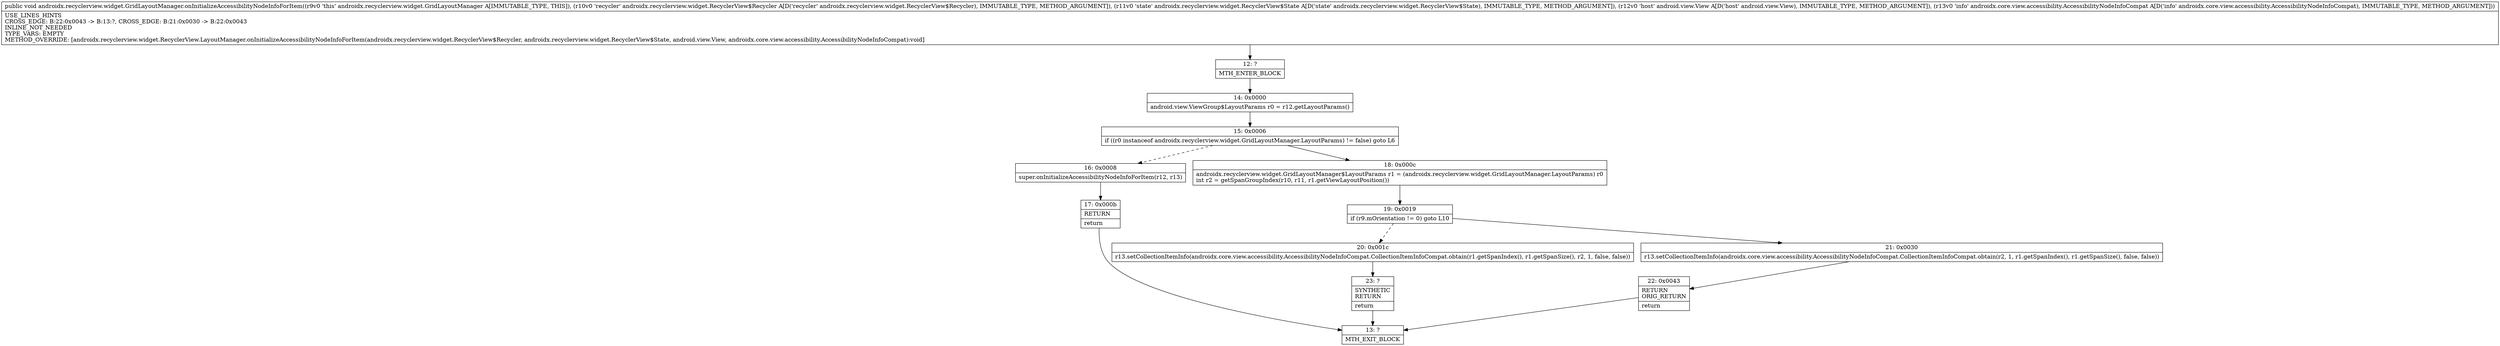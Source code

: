 digraph "CFG forandroidx.recyclerview.widget.GridLayoutManager.onInitializeAccessibilityNodeInfoForItem(Landroidx\/recyclerview\/widget\/RecyclerView$Recycler;Landroidx\/recyclerview\/widget\/RecyclerView$State;Landroid\/view\/View;Landroidx\/core\/view\/accessibility\/AccessibilityNodeInfoCompat;)V" {
Node_12 [shape=record,label="{12\:\ ?|MTH_ENTER_BLOCK\l}"];
Node_14 [shape=record,label="{14\:\ 0x0000|android.view.ViewGroup$LayoutParams r0 = r12.getLayoutParams()\l}"];
Node_15 [shape=record,label="{15\:\ 0x0006|if ((r0 instanceof androidx.recyclerview.widget.GridLayoutManager.LayoutParams) != false) goto L6\l}"];
Node_16 [shape=record,label="{16\:\ 0x0008|super.onInitializeAccessibilityNodeInfoForItem(r12, r13)\l}"];
Node_17 [shape=record,label="{17\:\ 0x000b|RETURN\l|return\l}"];
Node_13 [shape=record,label="{13\:\ ?|MTH_EXIT_BLOCK\l}"];
Node_18 [shape=record,label="{18\:\ 0x000c|androidx.recyclerview.widget.GridLayoutManager$LayoutParams r1 = (androidx.recyclerview.widget.GridLayoutManager.LayoutParams) r0\lint r2 = getSpanGroupIndex(r10, r11, r1.getViewLayoutPosition())\l}"];
Node_19 [shape=record,label="{19\:\ 0x0019|if (r9.mOrientation != 0) goto L10\l}"];
Node_20 [shape=record,label="{20\:\ 0x001c|r13.setCollectionItemInfo(androidx.core.view.accessibility.AccessibilityNodeInfoCompat.CollectionItemInfoCompat.obtain(r1.getSpanIndex(), r1.getSpanSize(), r2, 1, false, false))\l}"];
Node_23 [shape=record,label="{23\:\ ?|SYNTHETIC\lRETURN\l|return\l}"];
Node_21 [shape=record,label="{21\:\ 0x0030|r13.setCollectionItemInfo(androidx.core.view.accessibility.AccessibilityNodeInfoCompat.CollectionItemInfoCompat.obtain(r2, 1, r1.getSpanIndex(), r1.getSpanSize(), false, false))\l}"];
Node_22 [shape=record,label="{22\:\ 0x0043|RETURN\lORIG_RETURN\l|return\l}"];
MethodNode[shape=record,label="{public void androidx.recyclerview.widget.GridLayoutManager.onInitializeAccessibilityNodeInfoForItem((r9v0 'this' androidx.recyclerview.widget.GridLayoutManager A[IMMUTABLE_TYPE, THIS]), (r10v0 'recycler' androidx.recyclerview.widget.RecyclerView$Recycler A[D('recycler' androidx.recyclerview.widget.RecyclerView$Recycler), IMMUTABLE_TYPE, METHOD_ARGUMENT]), (r11v0 'state' androidx.recyclerview.widget.RecyclerView$State A[D('state' androidx.recyclerview.widget.RecyclerView$State), IMMUTABLE_TYPE, METHOD_ARGUMENT]), (r12v0 'host' android.view.View A[D('host' android.view.View), IMMUTABLE_TYPE, METHOD_ARGUMENT]), (r13v0 'info' androidx.core.view.accessibility.AccessibilityNodeInfoCompat A[D('info' androidx.core.view.accessibility.AccessibilityNodeInfoCompat), IMMUTABLE_TYPE, METHOD_ARGUMENT]))  | USE_LINES_HINTS\lCROSS_EDGE: B:22:0x0043 \-\> B:13:?, CROSS_EDGE: B:21:0x0030 \-\> B:22:0x0043\lINLINE_NOT_NEEDED\lTYPE_VARS: EMPTY\lMETHOD_OVERRIDE: [androidx.recyclerview.widget.RecyclerView.LayoutManager.onInitializeAccessibilityNodeInfoForItem(androidx.recyclerview.widget.RecyclerView$Recycler, androidx.recyclerview.widget.RecyclerView$State, android.view.View, androidx.core.view.accessibility.AccessibilityNodeInfoCompat):void]\l}"];
MethodNode -> Node_12;Node_12 -> Node_14;
Node_14 -> Node_15;
Node_15 -> Node_16[style=dashed];
Node_15 -> Node_18;
Node_16 -> Node_17;
Node_17 -> Node_13;
Node_18 -> Node_19;
Node_19 -> Node_20[style=dashed];
Node_19 -> Node_21;
Node_20 -> Node_23;
Node_23 -> Node_13;
Node_21 -> Node_22;
Node_22 -> Node_13;
}

